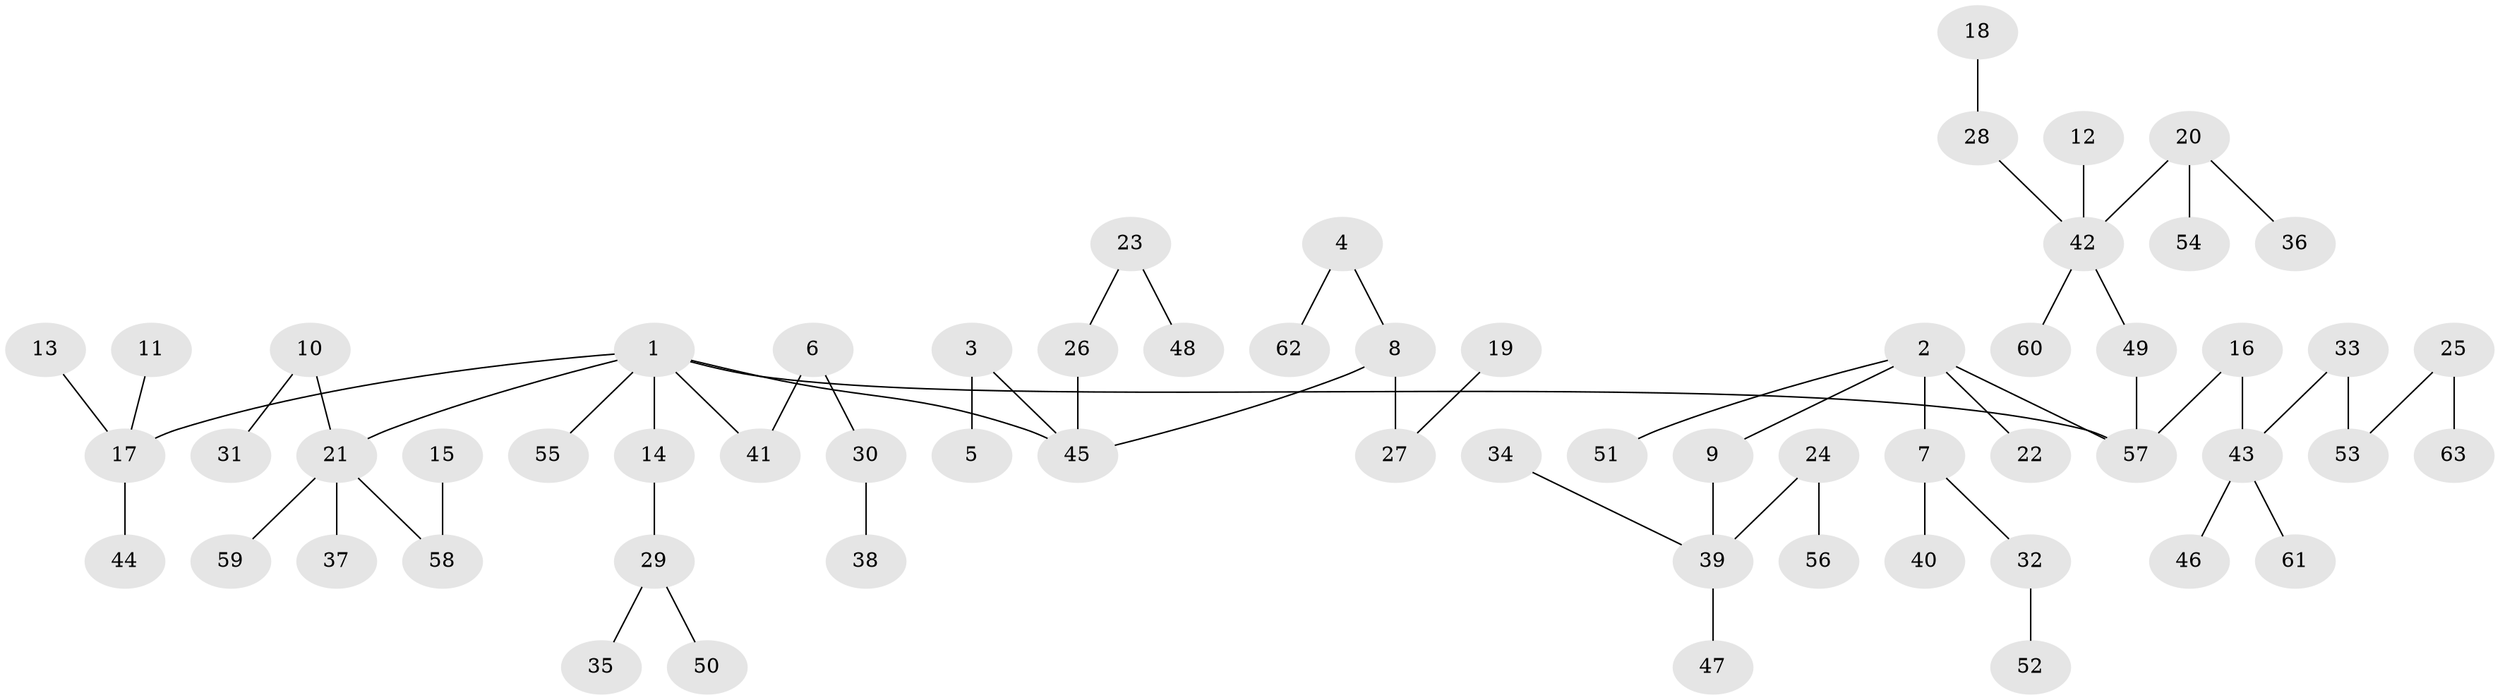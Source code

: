 // original degree distribution, {5: 0.03968253968253968, 4: 0.03968253968253968, 6: 0.023809523809523808, 3: 0.1349206349206349, 2: 0.2698412698412698, 7: 0.007936507936507936, 1: 0.48412698412698413}
// Generated by graph-tools (version 1.1) at 2025/37/03/04/25 23:37:26]
// undirected, 63 vertices, 62 edges
graph export_dot {
  node [color=gray90,style=filled];
  1;
  2;
  3;
  4;
  5;
  6;
  7;
  8;
  9;
  10;
  11;
  12;
  13;
  14;
  15;
  16;
  17;
  18;
  19;
  20;
  21;
  22;
  23;
  24;
  25;
  26;
  27;
  28;
  29;
  30;
  31;
  32;
  33;
  34;
  35;
  36;
  37;
  38;
  39;
  40;
  41;
  42;
  43;
  44;
  45;
  46;
  47;
  48;
  49;
  50;
  51;
  52;
  53;
  54;
  55;
  56;
  57;
  58;
  59;
  60;
  61;
  62;
  63;
  1 -- 14 [weight=1.0];
  1 -- 17 [weight=1.0];
  1 -- 21 [weight=1.0];
  1 -- 41 [weight=1.0];
  1 -- 45 [weight=1.0];
  1 -- 55 [weight=1.0];
  1 -- 57 [weight=1.0];
  2 -- 7 [weight=1.0];
  2 -- 9 [weight=1.0];
  2 -- 22 [weight=1.0];
  2 -- 51 [weight=1.0];
  2 -- 57 [weight=1.0];
  3 -- 5 [weight=1.0];
  3 -- 45 [weight=1.0];
  4 -- 8 [weight=1.0];
  4 -- 62 [weight=1.0];
  6 -- 30 [weight=1.0];
  6 -- 41 [weight=1.0];
  7 -- 32 [weight=1.0];
  7 -- 40 [weight=1.0];
  8 -- 27 [weight=1.0];
  8 -- 45 [weight=1.0];
  9 -- 39 [weight=1.0];
  10 -- 21 [weight=1.0];
  10 -- 31 [weight=1.0];
  11 -- 17 [weight=1.0];
  12 -- 42 [weight=1.0];
  13 -- 17 [weight=1.0];
  14 -- 29 [weight=1.0];
  15 -- 58 [weight=1.0];
  16 -- 43 [weight=1.0];
  16 -- 57 [weight=1.0];
  17 -- 44 [weight=1.0];
  18 -- 28 [weight=1.0];
  19 -- 27 [weight=1.0];
  20 -- 36 [weight=1.0];
  20 -- 42 [weight=1.0];
  20 -- 54 [weight=1.0];
  21 -- 37 [weight=1.0];
  21 -- 58 [weight=1.0];
  21 -- 59 [weight=1.0];
  23 -- 26 [weight=1.0];
  23 -- 48 [weight=1.0];
  24 -- 39 [weight=1.0];
  24 -- 56 [weight=1.0];
  25 -- 53 [weight=1.0];
  25 -- 63 [weight=1.0];
  26 -- 45 [weight=1.0];
  28 -- 42 [weight=1.0];
  29 -- 35 [weight=1.0];
  29 -- 50 [weight=1.0];
  30 -- 38 [weight=1.0];
  32 -- 52 [weight=1.0];
  33 -- 43 [weight=1.0];
  33 -- 53 [weight=1.0];
  34 -- 39 [weight=1.0];
  39 -- 47 [weight=1.0];
  42 -- 49 [weight=1.0];
  42 -- 60 [weight=1.0];
  43 -- 46 [weight=1.0];
  43 -- 61 [weight=1.0];
  49 -- 57 [weight=1.0];
}
